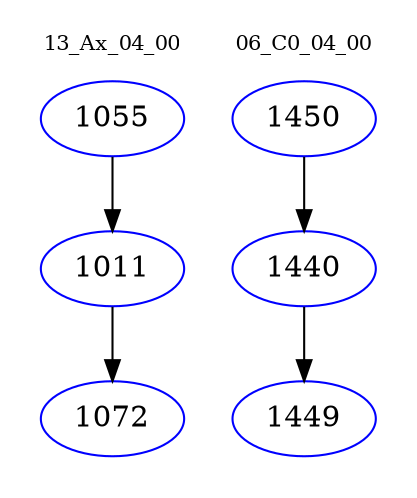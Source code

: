 digraph{
subgraph cluster_0 {
color = white
label = "13_Ax_04_00";
fontsize=10;
T0_1055 [label="1055", color="blue"]
T0_1055 -> T0_1011 [color="black"]
T0_1011 [label="1011", color="blue"]
T0_1011 -> T0_1072 [color="black"]
T0_1072 [label="1072", color="blue"]
}
subgraph cluster_1 {
color = white
label = "06_C0_04_00";
fontsize=10;
T1_1450 [label="1450", color="blue"]
T1_1450 -> T1_1440 [color="black"]
T1_1440 [label="1440", color="blue"]
T1_1440 -> T1_1449 [color="black"]
T1_1449 [label="1449", color="blue"]
}
}
